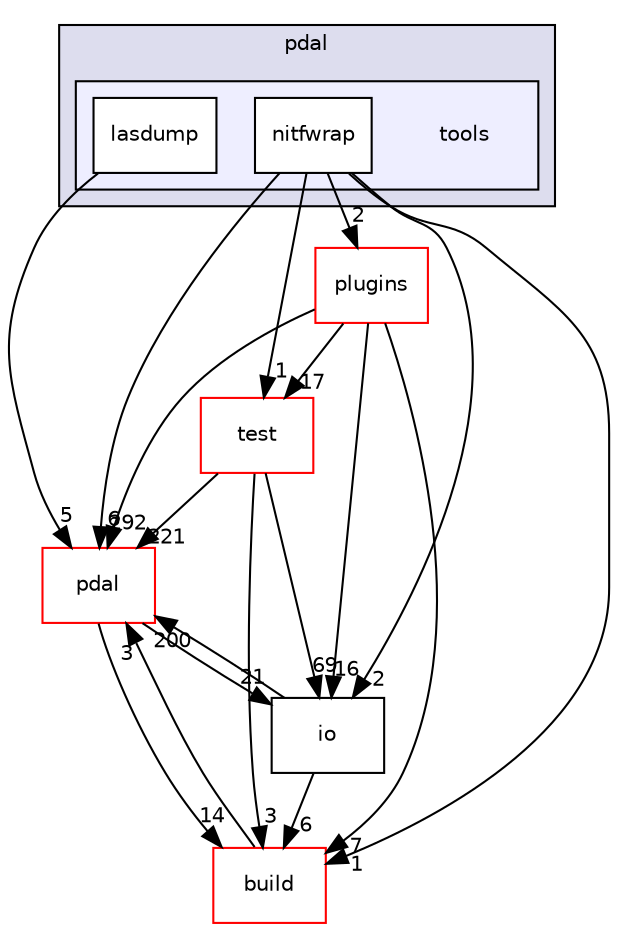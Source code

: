 digraph "pdal/tools" {
  compound=true
  node [ fontsize="10", fontname="Helvetica"];
  edge [ labelfontsize="10", labelfontname="Helvetica"];
  subgraph clusterdir_a542be5b8e919f24a4504a2b5a97aa0f {
    graph [ bgcolor="#ddddee", pencolor="black", label="pdal" fontname="Helvetica", fontsize="10", URL="dir_a542be5b8e919f24a4504a2b5a97aa0f.html"]
  subgraph clusterdir_5964f52c3a0fed137634318fa92af785 {
    graph [ bgcolor="#eeeeff", pencolor="black", label="" URL="dir_5964f52c3a0fed137634318fa92af785.html"];
    dir_5964f52c3a0fed137634318fa92af785 [shape=plaintext label="tools"];
    dir_ea64d604960ef42a495f836e3754ee50 [shape=box label="lasdump" color="black" fillcolor="white" style="filled" URL="dir_ea64d604960ef42a495f836e3754ee50.html"];
    dir_a7e95d03868dbf4ec28809dae5cc802d [shape=box label="nitfwrap" color="black" fillcolor="white" style="filled" URL="dir_a7e95d03868dbf4ec28809dae5cc802d.html"];
  }
  }
  dir_37e2adedb6e706efcbfadb5213756005 [shape=box label="pdal" fillcolor="white" style="filled" color="red" URL="dir_37e2adedb6e706efcbfadb5213756005.html"];
  dir_afa3ef11413a136c9ba1f7af288efe0d [shape=box label="plugins" fillcolor="white" style="filled" color="red" URL="dir_afa3ef11413a136c9ba1f7af288efe0d.html"];
  dir_88aa5027650279860e272a4a9998da6e [shape=box label="test" fillcolor="white" style="filled" color="red" URL="dir_88aa5027650279860e272a4a9998da6e.html"];
  dir_58d97b97570bab8e4f5aca2d6cc8ee64 [shape=box label="build" fillcolor="white" style="filled" color="red" URL="dir_58d97b97570bab8e4f5aca2d6cc8ee64.html"];
  dir_1d5bbadd870fe047ff237b24e55617ae [shape=box label="io" URL="dir_1d5bbadd870fe047ff237b24e55617ae.html"];
  dir_a7e95d03868dbf4ec28809dae5cc802d->dir_37e2adedb6e706efcbfadb5213756005 [headlabel="6", labeldistance=1.5 headhref="dir_000114_000050.html"];
  dir_a7e95d03868dbf4ec28809dae5cc802d->dir_afa3ef11413a136c9ba1f7af288efe0d [headlabel="2", labeldistance=1.5 headhref="dir_000114_000054.html"];
  dir_a7e95d03868dbf4ec28809dae5cc802d->dir_88aa5027650279860e272a4a9998da6e [headlabel="1", labeldistance=1.5 headhref="dir_000114_000012.html"];
  dir_a7e95d03868dbf4ec28809dae5cc802d->dir_58d97b97570bab8e4f5aca2d6cc8ee64 [headlabel="1", labeldistance=1.5 headhref="dir_000114_000002.html"];
  dir_a7e95d03868dbf4ec28809dae5cc802d->dir_1d5bbadd870fe047ff237b24e55617ae [headlabel="2", labeldistance=1.5 headhref="dir_000114_000044.html"];
  dir_37e2adedb6e706efcbfadb5213756005->dir_58d97b97570bab8e4f5aca2d6cc8ee64 [headlabel="14", labeldistance=1.5 headhref="dir_000050_000002.html"];
  dir_37e2adedb6e706efcbfadb5213756005->dir_1d5bbadd870fe047ff237b24e55617ae [headlabel="21", labeldistance=1.5 headhref="dir_000050_000044.html"];
  dir_afa3ef11413a136c9ba1f7af288efe0d->dir_37e2adedb6e706efcbfadb5213756005 [headlabel="292", labeldistance=1.5 headhref="dir_000054_000050.html"];
  dir_afa3ef11413a136c9ba1f7af288efe0d->dir_88aa5027650279860e272a4a9998da6e [headlabel="17", labeldistance=1.5 headhref="dir_000054_000012.html"];
  dir_afa3ef11413a136c9ba1f7af288efe0d->dir_58d97b97570bab8e4f5aca2d6cc8ee64 [headlabel="7", labeldistance=1.5 headhref="dir_000054_000002.html"];
  dir_afa3ef11413a136c9ba1f7af288efe0d->dir_1d5bbadd870fe047ff237b24e55617ae [headlabel="16", labeldistance=1.5 headhref="dir_000054_000044.html"];
  dir_88aa5027650279860e272a4a9998da6e->dir_37e2adedb6e706efcbfadb5213756005 [headlabel="221", labeldistance=1.5 headhref="dir_000012_000050.html"];
  dir_88aa5027650279860e272a4a9998da6e->dir_58d97b97570bab8e4f5aca2d6cc8ee64 [headlabel="3", labeldistance=1.5 headhref="dir_000012_000002.html"];
  dir_88aa5027650279860e272a4a9998da6e->dir_1d5bbadd870fe047ff237b24e55617ae [headlabel="69", labeldistance=1.5 headhref="dir_000012_000044.html"];
  dir_58d97b97570bab8e4f5aca2d6cc8ee64->dir_37e2adedb6e706efcbfadb5213756005 [headlabel="3", labeldistance=1.5 headhref="dir_000002_000050.html"];
  dir_1d5bbadd870fe047ff237b24e55617ae->dir_37e2adedb6e706efcbfadb5213756005 [headlabel="200", labeldistance=1.5 headhref="dir_000044_000050.html"];
  dir_1d5bbadd870fe047ff237b24e55617ae->dir_58d97b97570bab8e4f5aca2d6cc8ee64 [headlabel="6", labeldistance=1.5 headhref="dir_000044_000002.html"];
  dir_ea64d604960ef42a495f836e3754ee50->dir_37e2adedb6e706efcbfadb5213756005 [headlabel="5", labeldistance=1.5 headhref="dir_000113_000050.html"];
}
